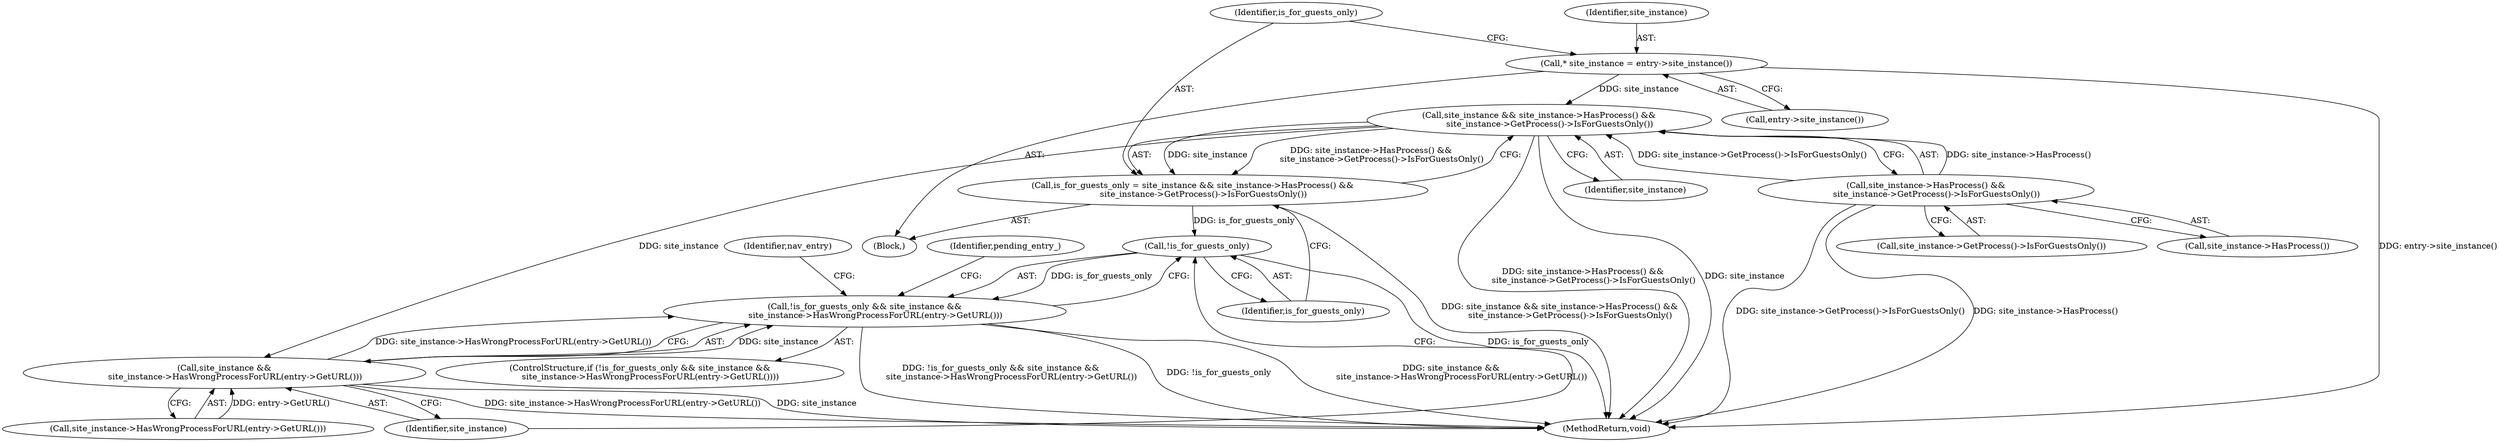 digraph "0_Chrome_4391ff2884fe15b8d609bd6d3af61aacf8ad52a1@pointer" {
"1000237" [label="(Call,site_instance && site_instance->HasProcess() &&\n        site_instance->GetProcess()->IsForGuestsOnly())"];
"1000231" [label="(Call,* site_instance = entry->site_instance())"];
"1000239" [label="(Call,site_instance->HasProcess() &&\n        site_instance->GetProcess()->IsForGuestsOnly())"];
"1000235" [label="(Call,is_for_guests_only = site_instance && site_instance->HasProcess() &&\n        site_instance->GetProcess()->IsForGuestsOnly())"];
"1000244" [label="(Call,!is_for_guests_only)"];
"1000243" [label="(Call,!is_for_guests_only && site_instance &&\n        site_instance->HasWrongProcessForURL(entry->GetURL()))"];
"1000246" [label="(Call,site_instance &&\n        site_instance->HasWrongProcessForURL(entry->GetURL()))"];
"1000240" [label="(Call,site_instance->HasProcess())"];
"1000246" [label="(Call,site_instance &&\n        site_instance->HasWrongProcessForURL(entry->GetURL()))"];
"1000273" [label="(Identifier,pending_entry_)"];
"1000245" [label="(Identifier,is_for_guests_only)"];
"1000243" [label="(Call,!is_for_guests_only && site_instance &&\n        site_instance->HasWrongProcessForURL(entry->GetURL()))"];
"1000225" [label="(Block,)"];
"1000232" [label="(Identifier,site_instance)"];
"1000247" [label="(Identifier,site_instance)"];
"1000236" [label="(Identifier,is_for_guests_only)"];
"1000283" [label="(MethodReturn,void)"];
"1000242" [label="(ControlStructure,if (!is_for_guests_only && site_instance &&\n        site_instance->HasWrongProcessForURL(entry->GetURL())))"];
"1000239" [label="(Call,site_instance->HasProcess() &&\n        site_instance->GetProcess()->IsForGuestsOnly())"];
"1000241" [label="(Call,site_instance->GetProcess()->IsForGuestsOnly())"];
"1000233" [label="(Call,entry->site_instance())"];
"1000238" [label="(Identifier,site_instance)"];
"1000253" [label="(Identifier,nav_entry)"];
"1000244" [label="(Call,!is_for_guests_only)"];
"1000235" [label="(Call,is_for_guests_only = site_instance && site_instance->HasProcess() &&\n        site_instance->GetProcess()->IsForGuestsOnly())"];
"1000237" [label="(Call,site_instance && site_instance->HasProcess() &&\n        site_instance->GetProcess()->IsForGuestsOnly())"];
"1000231" [label="(Call,* site_instance = entry->site_instance())"];
"1000248" [label="(Call,site_instance->HasWrongProcessForURL(entry->GetURL()))"];
"1000237" -> "1000235"  [label="AST: "];
"1000237" -> "1000238"  [label="CFG: "];
"1000237" -> "1000239"  [label="CFG: "];
"1000238" -> "1000237"  [label="AST: "];
"1000239" -> "1000237"  [label="AST: "];
"1000235" -> "1000237"  [label="CFG: "];
"1000237" -> "1000283"  [label="DDG: site_instance->HasProcess() &&\n        site_instance->GetProcess()->IsForGuestsOnly()"];
"1000237" -> "1000283"  [label="DDG: site_instance"];
"1000237" -> "1000235"  [label="DDG: site_instance"];
"1000237" -> "1000235"  [label="DDG: site_instance->HasProcess() &&\n        site_instance->GetProcess()->IsForGuestsOnly()"];
"1000231" -> "1000237"  [label="DDG: site_instance"];
"1000239" -> "1000237"  [label="DDG: site_instance->HasProcess()"];
"1000239" -> "1000237"  [label="DDG: site_instance->GetProcess()->IsForGuestsOnly()"];
"1000237" -> "1000246"  [label="DDG: site_instance"];
"1000231" -> "1000225"  [label="AST: "];
"1000231" -> "1000233"  [label="CFG: "];
"1000232" -> "1000231"  [label="AST: "];
"1000233" -> "1000231"  [label="AST: "];
"1000236" -> "1000231"  [label="CFG: "];
"1000231" -> "1000283"  [label="DDG: entry->site_instance()"];
"1000239" -> "1000240"  [label="CFG: "];
"1000239" -> "1000241"  [label="CFG: "];
"1000240" -> "1000239"  [label="AST: "];
"1000241" -> "1000239"  [label="AST: "];
"1000239" -> "1000283"  [label="DDG: site_instance->HasProcess()"];
"1000239" -> "1000283"  [label="DDG: site_instance->GetProcess()->IsForGuestsOnly()"];
"1000235" -> "1000225"  [label="AST: "];
"1000236" -> "1000235"  [label="AST: "];
"1000245" -> "1000235"  [label="CFG: "];
"1000235" -> "1000283"  [label="DDG: site_instance && site_instance->HasProcess() &&\n        site_instance->GetProcess()->IsForGuestsOnly()"];
"1000235" -> "1000244"  [label="DDG: is_for_guests_only"];
"1000244" -> "1000243"  [label="AST: "];
"1000244" -> "1000245"  [label="CFG: "];
"1000245" -> "1000244"  [label="AST: "];
"1000247" -> "1000244"  [label="CFG: "];
"1000243" -> "1000244"  [label="CFG: "];
"1000244" -> "1000283"  [label="DDG: is_for_guests_only"];
"1000244" -> "1000243"  [label="DDG: is_for_guests_only"];
"1000243" -> "1000242"  [label="AST: "];
"1000243" -> "1000246"  [label="CFG: "];
"1000246" -> "1000243"  [label="AST: "];
"1000253" -> "1000243"  [label="CFG: "];
"1000273" -> "1000243"  [label="CFG: "];
"1000243" -> "1000283"  [label="DDG: !is_for_guests_only"];
"1000243" -> "1000283"  [label="DDG: site_instance &&\n        site_instance->HasWrongProcessForURL(entry->GetURL())"];
"1000243" -> "1000283"  [label="DDG: !is_for_guests_only && site_instance &&\n        site_instance->HasWrongProcessForURL(entry->GetURL())"];
"1000246" -> "1000243"  [label="DDG: site_instance"];
"1000246" -> "1000243"  [label="DDG: site_instance->HasWrongProcessForURL(entry->GetURL())"];
"1000246" -> "1000247"  [label="CFG: "];
"1000246" -> "1000248"  [label="CFG: "];
"1000247" -> "1000246"  [label="AST: "];
"1000248" -> "1000246"  [label="AST: "];
"1000246" -> "1000283"  [label="DDG: site_instance->HasWrongProcessForURL(entry->GetURL())"];
"1000246" -> "1000283"  [label="DDG: site_instance"];
"1000248" -> "1000246"  [label="DDG: entry->GetURL()"];
}
